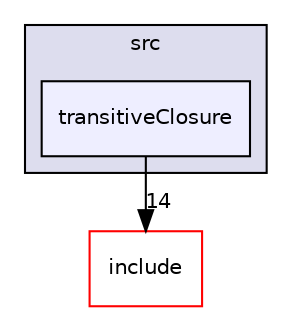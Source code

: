 digraph "transitiveClosure" {
  compound=true
  node [ fontsize="10", fontname="Helvetica"];
  edge [ labelfontsize="10", labelfontname="Helvetica"];
  subgraph clusterdir_68267d1309a1af8e8297ef4c3efbcdba {
    graph [ bgcolor="#ddddee", pencolor="black", label="src" fontname="Helvetica", fontsize="10", URL="dir_68267d1309a1af8e8297ef4c3efbcdba.html"]
  dir_04d5183ad39d6893d60881ee1b3407d5 [shape=box, label="transitiveClosure", style="filled", fillcolor="#eeeeff", pencolor="black", URL="dir_04d5183ad39d6893d60881ee1b3407d5.html"];
  }
  dir_d44c64559bbebec7f509842c48db8b23 [shape=box label="include" fillcolor="white" style="filled" color="red" URL="dir_d44c64559bbebec7f509842c48db8b23.html"];
  dir_04d5183ad39d6893d60881ee1b3407d5->dir_d44c64559bbebec7f509842c48db8b23 [headlabel="14", labeldistance=1.5 headhref="dir_000043_000003.html"];
}

